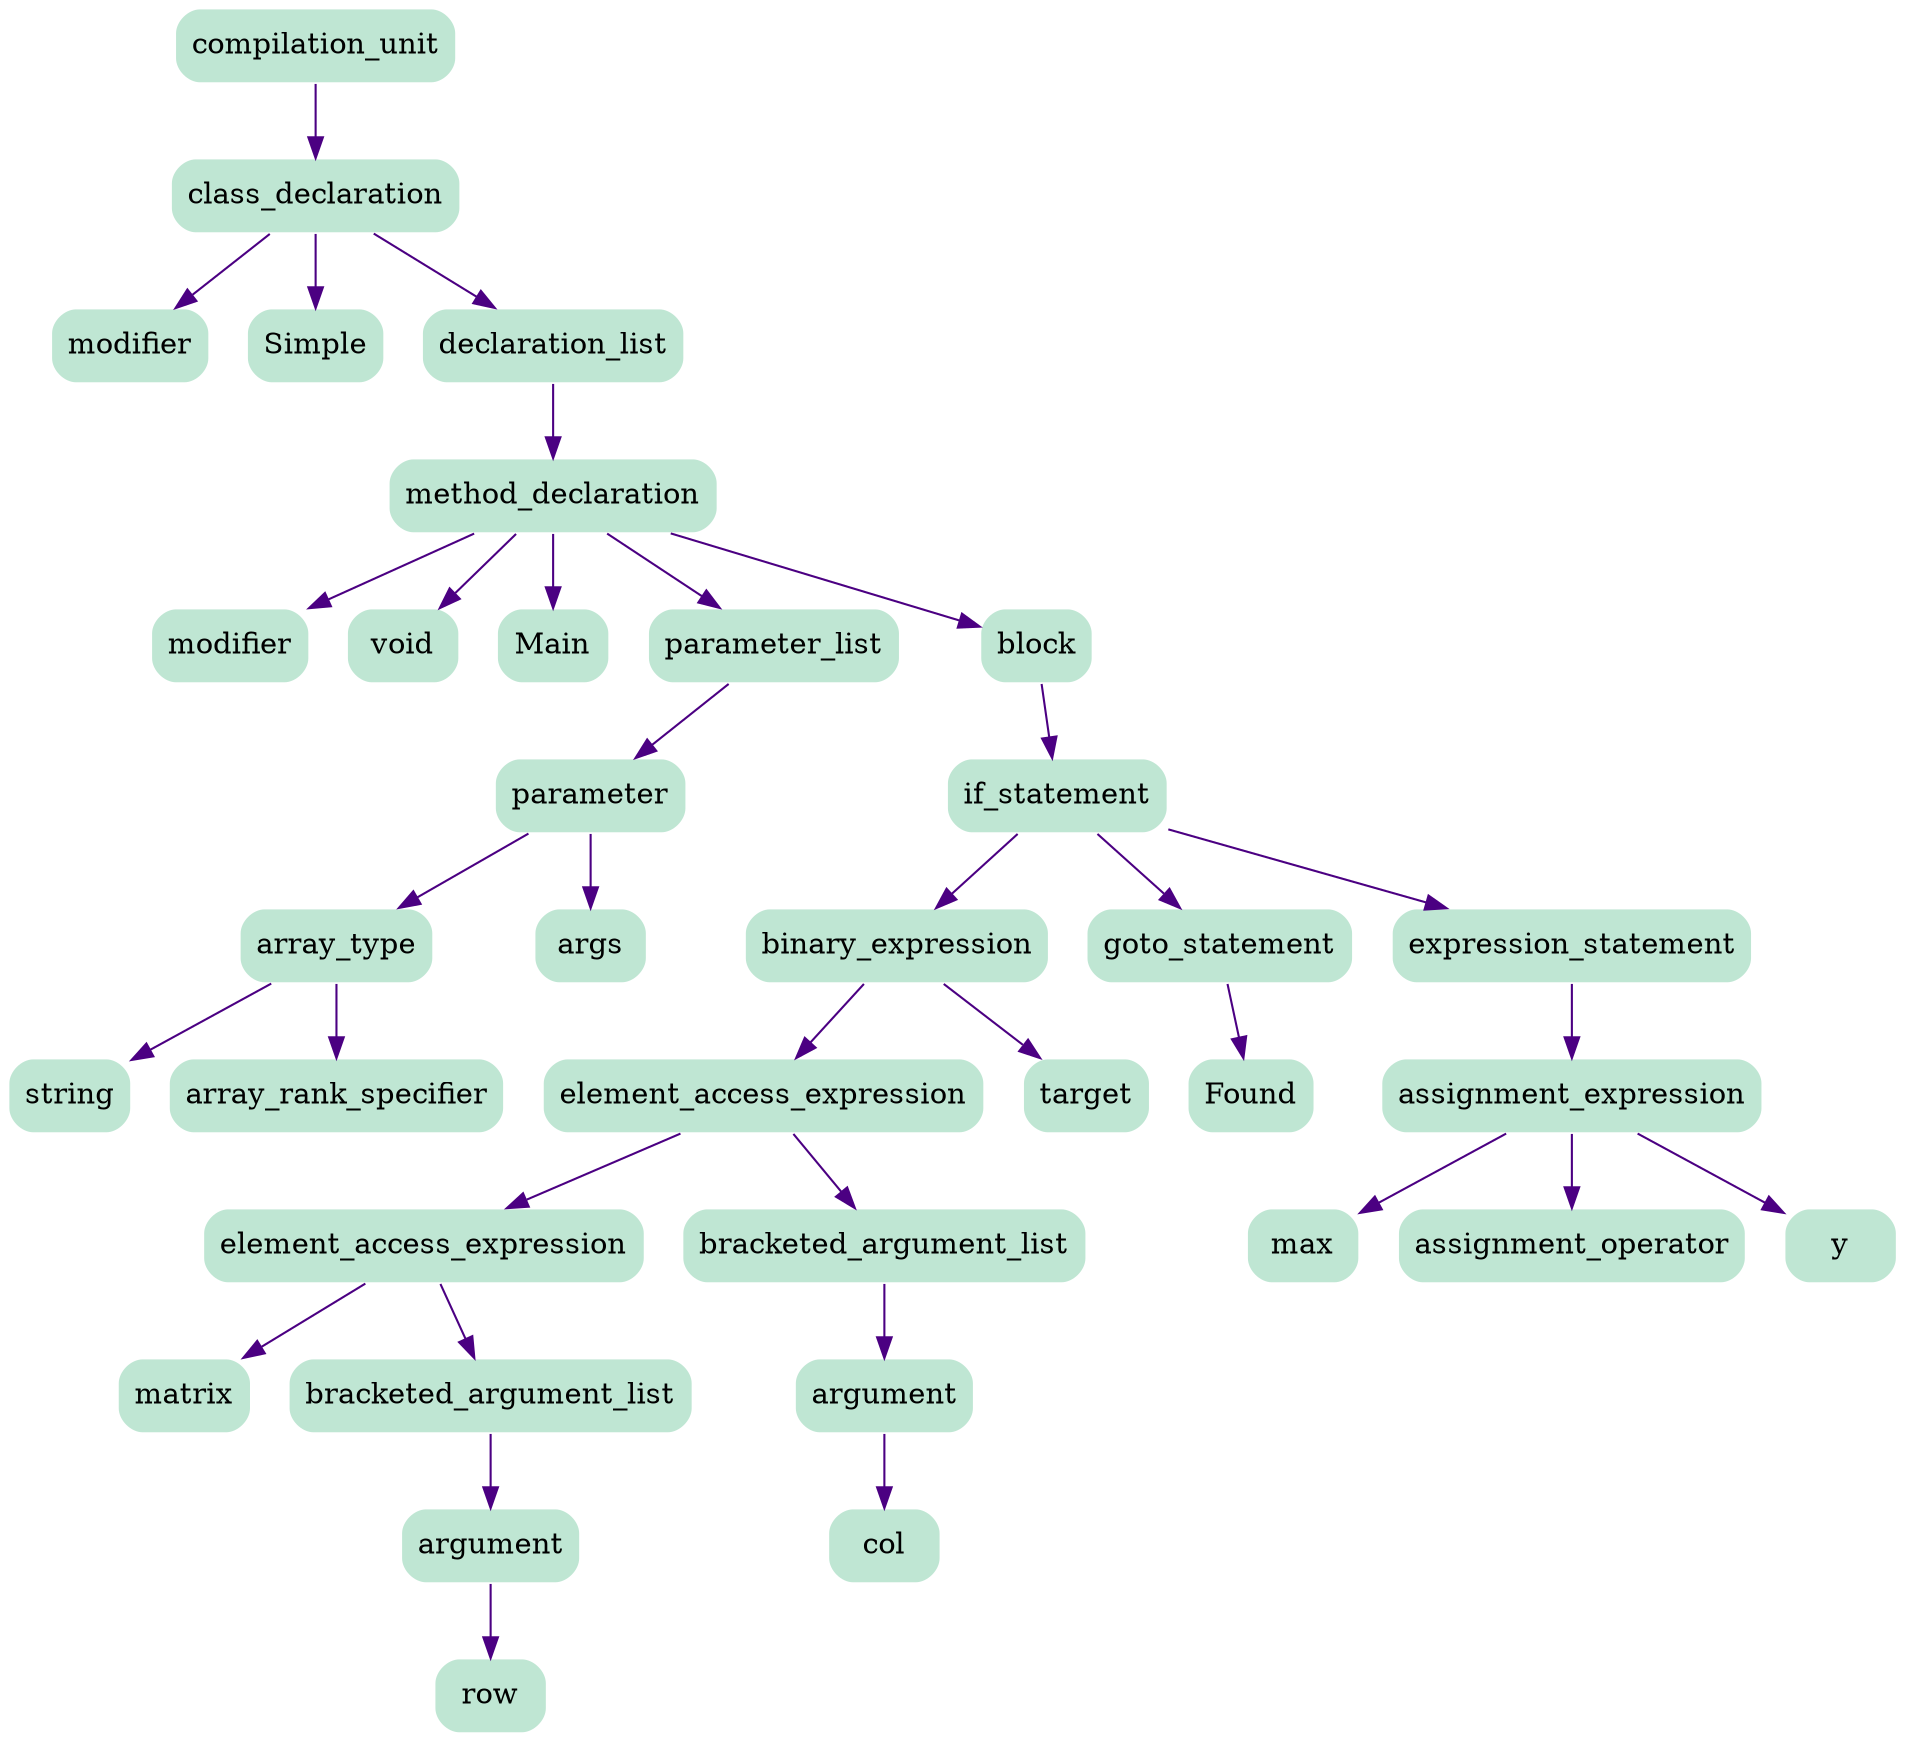 digraph  {
5 [color=white, fillcolor="#BFE6D3", label=compilation_unit, node_type=compilation_unit, shape=box, style="rounded, filled"];
6 [color=white, fillcolor="#BFE6D3", label=class_declaration, node_type=class_declaration, shape=box, style="rounded, filled"];
7 [color=white, fillcolor="#BFE6D3", label=modifier, node_type=modifier, shape=box, style="rounded, filled"];
8 [color=white, fillcolor="#BFE6D3", label=Simple, node_type=identifier, shape=box, style="rounded, filled"];
9 [color=white, fillcolor="#BFE6D3", label=declaration_list, node_type=declaration_list, shape=box, style="rounded, filled"];
10 [color=white, fillcolor="#BFE6D3", label=method_declaration, node_type=method_declaration, shape=box, style="rounded, filled"];
11 [color=white, fillcolor="#BFE6D3", label=modifier, node_type=modifier, shape=box, style="rounded, filled"];
12 [color=white, fillcolor="#BFE6D3", label=void, node_type=void_keyword, shape=box, style="rounded, filled"];
13 [color=white, fillcolor="#BFE6D3", label=Main, node_type=identifier, shape=box, style="rounded, filled"];
14 [color=white, fillcolor="#BFE6D3", label=parameter_list, node_type=parameter_list, shape=box, style="rounded, filled"];
15 [color=white, fillcolor="#BFE6D3", label=parameter, node_type=parameter, shape=box, style="rounded, filled"];
16 [color=white, fillcolor="#BFE6D3", label=array_type, node_type=array_type, shape=box, style="rounded, filled"];
17 [color=white, fillcolor="#BFE6D3", label=string, node_type=predefined_type, shape=box, style="rounded, filled"];
18 [color=white, fillcolor="#BFE6D3", label=array_rank_specifier, node_type=array_rank_specifier, shape=box, style="rounded, filled"];
19 [color=white, fillcolor="#BFE6D3", label=args, node_type=identifier, shape=box, style="rounded, filled"];
20 [color=white, fillcolor="#BFE6D3", label=block, node_type=block, shape=box, style="rounded, filled"];
21 [color=white, fillcolor="#BFE6D3", label=if_statement, node_type=if_statement, shape=box, style="rounded, filled"];
22 [color=white, fillcolor="#BFE6D3", label=binary_expression, node_type=binary_expression, shape=box, style="rounded, filled"];
23 [color=white, fillcolor="#BFE6D3", label=element_access_expression, node_type=element_access_expression, shape=box, style="rounded, filled"];
24 [color=white, fillcolor="#BFE6D3", label=element_access_expression, node_type=element_access_expression, shape=box, style="rounded, filled"];
25 [color=white, fillcolor="#BFE6D3", label=matrix, node_type=identifier, shape=box, style="rounded, filled"];
26 [color=white, fillcolor="#BFE6D3", label=bracketed_argument_list, node_type=bracketed_argument_list, shape=box, style="rounded, filled"];
27 [color=white, fillcolor="#BFE6D3", label=argument, node_type=argument, shape=box, style="rounded, filled"];
28 [color=white, fillcolor="#BFE6D3", label=row, node_type=identifier, shape=box, style="rounded, filled"];
29 [color=white, fillcolor="#BFE6D3", label=bracketed_argument_list, node_type=bracketed_argument_list, shape=box, style="rounded, filled"];
30 [color=white, fillcolor="#BFE6D3", label=argument, node_type=argument, shape=box, style="rounded, filled"];
31 [color=white, fillcolor="#BFE6D3", label=col, node_type=identifier, shape=box, style="rounded, filled"];
32 [color=white, fillcolor="#BFE6D3", label=target, node_type=identifier, shape=box, style="rounded, filled"];
33 [color=white, fillcolor="#BFE6D3", label=goto_statement, node_type=goto_statement, shape=box, style="rounded, filled"];
34 [color=white, fillcolor="#BFE6D3", label=Found, node_type=identifier, shape=box, style="rounded, filled"];
35 [color=white, fillcolor="#BFE6D3", label=expression_statement, node_type=expression_statement, shape=box, style="rounded, filled"];
36 [color=white, fillcolor="#BFE6D3", label=assignment_expression, node_type=assignment_expression, shape=box, style="rounded, filled"];
37 [color=white, fillcolor="#BFE6D3", label=max, node_type=identifier, shape=box, style="rounded, filled"];
38 [color=white, fillcolor="#BFE6D3", label=assignment_operator, node_type=assignment_operator, shape=box, style="rounded, filled"];
39 [color=white, fillcolor="#BFE6D3", label=y, node_type=identifier, shape=box, style="rounded, filled"];
5 -> 6  [color=indigo, edge_type=AST_edge, key=0, shape=vee];
6 -> 7  [color=indigo, edge_type=AST_edge, key=0, shape=vee];
6 -> 8  [color=indigo, edge_type=AST_edge, key=0, shape=vee];
6 -> 9  [color=indigo, edge_type=AST_edge, key=0, shape=vee];
9 -> 10  [color=indigo, edge_type=AST_edge, key=0, shape=vee];
10 -> 11  [color=indigo, edge_type=AST_edge, key=0, shape=vee];
10 -> 12  [color=indigo, edge_type=AST_edge, key=0, shape=vee];
10 -> 13  [color=indigo, edge_type=AST_edge, key=0, shape=vee];
10 -> 14  [color=indigo, edge_type=AST_edge, key=0, shape=vee];
10 -> 20  [color=indigo, edge_type=AST_edge, key=0, shape=vee];
14 -> 15  [color=indigo, edge_type=AST_edge, key=0, shape=vee];
15 -> 16  [color=indigo, edge_type=AST_edge, key=0, shape=vee];
15 -> 19  [color=indigo, edge_type=AST_edge, key=0, shape=vee];
16 -> 17  [color=indigo, edge_type=AST_edge, key=0, shape=vee];
16 -> 18  [color=indigo, edge_type=AST_edge, key=0, shape=vee];
20 -> 21  [color=indigo, edge_type=AST_edge, key=0, shape=vee];
21 -> 22  [color=indigo, edge_type=AST_edge, key=0, shape=vee];
21 -> 33  [color=indigo, edge_type=AST_edge, key=0, shape=vee];
21 -> 35  [color=indigo, edge_type=AST_edge, key=0, shape=vee];
22 -> 23  [color=indigo, edge_type=AST_edge, key=0, shape=vee];
22 -> 32  [color=indigo, edge_type=AST_edge, key=0, shape=vee];
23 -> 24  [color=indigo, edge_type=AST_edge, key=0, shape=vee];
23 -> 29  [color=indigo, edge_type=AST_edge, key=0, shape=vee];
24 -> 25  [color=indigo, edge_type=AST_edge, key=0, shape=vee];
24 -> 26  [color=indigo, edge_type=AST_edge, key=0, shape=vee];
26 -> 27  [color=indigo, edge_type=AST_edge, key=0, shape=vee];
27 -> 28  [color=indigo, edge_type=AST_edge, key=0, shape=vee];
29 -> 30  [color=indigo, edge_type=AST_edge, key=0, shape=vee];
30 -> 31  [color=indigo, edge_type=AST_edge, key=0, shape=vee];
33 -> 34  [color=indigo, edge_type=AST_edge, key=0, shape=vee];
35 -> 36  [color=indigo, edge_type=AST_edge, key=0, shape=vee];
36 -> 37  [color=indigo, edge_type=AST_edge, key=0, shape=vee];
36 -> 38  [color=indigo, edge_type=AST_edge, key=0, shape=vee];
36 -> 39  [color=indigo, edge_type=AST_edge, key=0, shape=vee];
}

